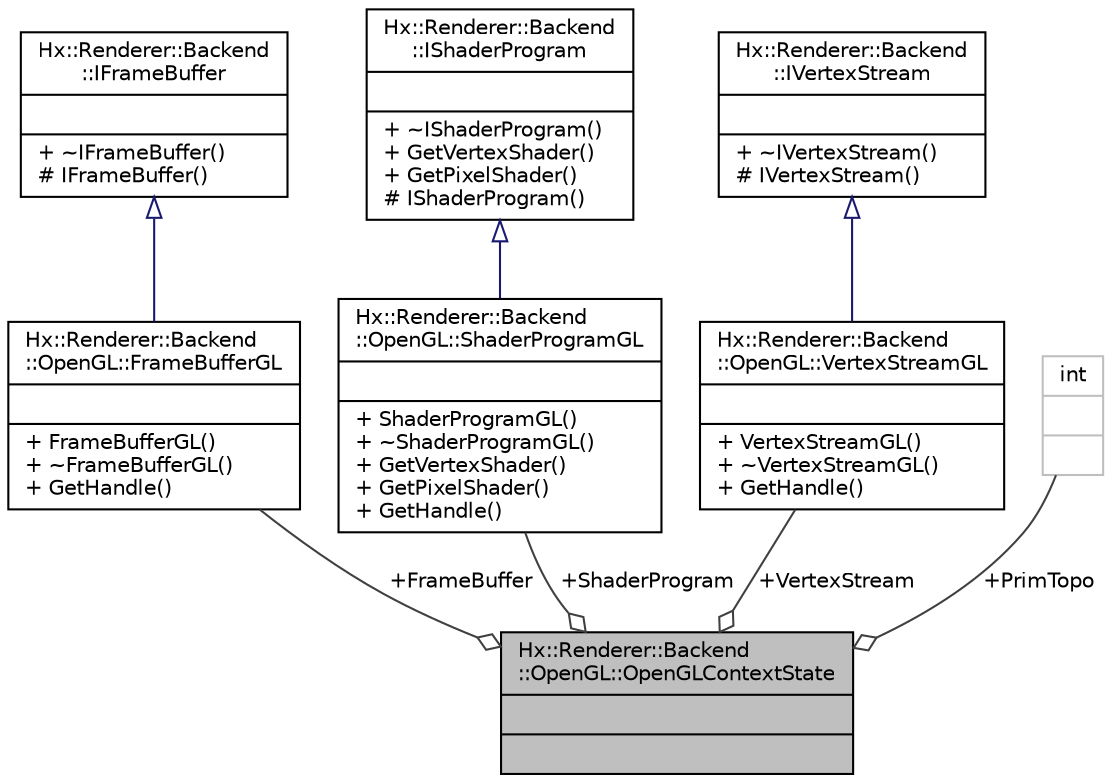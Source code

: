 digraph "Hx::Renderer::Backend::OpenGL::OpenGLContextState"
{
  edge [fontname="Helvetica",fontsize="10",labelfontname="Helvetica",labelfontsize="10"];
  node [fontname="Helvetica",fontsize="10",shape=record];
  Node1 [label="{Hx::Renderer::Backend\l::OpenGL::OpenGLContextState\n||}",height=0.2,width=0.4,color="black", fillcolor="grey75", style="filled", fontcolor="black"];
  Node2 -> Node1 [color="grey25",fontsize="10",style="solid",label=" +FrameBuffer" ,arrowhead="odiamond",fontname="Helvetica"];
  Node2 [label="{Hx::Renderer::Backend\l::OpenGL::FrameBufferGL\n||+ FrameBufferGL()\l+ ~FrameBufferGL()\l+ GetHandle()\l}",height=0.2,width=0.4,color="black", fillcolor="white", style="filled",URL="$classHx_1_1Renderer_1_1Backend_1_1OpenGL_1_1FrameBufferGL.html"];
  Node3 -> Node2 [dir="back",color="midnightblue",fontsize="10",style="solid",arrowtail="onormal",fontname="Helvetica"];
  Node3 [label="{Hx::Renderer::Backend\l::IFrameBuffer\n||+ ~IFrameBuffer()\l# IFrameBuffer()\l}",height=0.2,width=0.4,color="black", fillcolor="white", style="filled",URL="$structHx_1_1Renderer_1_1Backend_1_1IFrameBuffer.html"];
  Node4 -> Node1 [color="grey25",fontsize="10",style="solid",label=" +ShaderProgram" ,arrowhead="odiamond",fontname="Helvetica"];
  Node4 [label="{Hx::Renderer::Backend\l::OpenGL::ShaderProgramGL\n||+ ShaderProgramGL()\l+ ~ShaderProgramGL()\l+ GetVertexShader()\l+ GetPixelShader()\l+ GetHandle()\l}",height=0.2,width=0.4,color="black", fillcolor="white", style="filled",URL="$classHx_1_1Renderer_1_1Backend_1_1OpenGL_1_1ShaderProgramGL.html"];
  Node5 -> Node4 [dir="back",color="midnightblue",fontsize="10",style="solid",arrowtail="onormal",fontname="Helvetica"];
  Node5 [label="{Hx::Renderer::Backend\l::IShaderProgram\n||+ ~IShaderProgram()\l+ GetVertexShader()\l+ GetPixelShader()\l# IShaderProgram()\l}",height=0.2,width=0.4,color="black", fillcolor="white", style="filled",URL="$structHx_1_1Renderer_1_1Backend_1_1IShaderProgram.html"];
  Node6 -> Node1 [color="grey25",fontsize="10",style="solid",label=" +VertexStream" ,arrowhead="odiamond",fontname="Helvetica"];
  Node6 [label="{Hx::Renderer::Backend\l::OpenGL::VertexStreamGL\n||+ VertexStreamGL()\l+ ~VertexStreamGL()\l+ GetHandle()\l}",height=0.2,width=0.4,color="black", fillcolor="white", style="filled",URL="$classHx_1_1Renderer_1_1Backend_1_1OpenGL_1_1VertexStreamGL.html"];
  Node7 -> Node6 [dir="back",color="midnightblue",fontsize="10",style="solid",arrowtail="onormal",fontname="Helvetica"];
  Node7 [label="{Hx::Renderer::Backend\l::IVertexStream\n||+ ~IVertexStream()\l# IVertexStream()\l}",height=0.2,width=0.4,color="black", fillcolor="white", style="filled",URL="$structHx_1_1Renderer_1_1Backend_1_1IVertexStream.html"];
  Node8 -> Node1 [color="grey25",fontsize="10",style="solid",label=" +PrimTopo" ,arrowhead="odiamond",fontname="Helvetica"];
  Node8 [label="{int\n||}",height=0.2,width=0.4,color="grey75", fillcolor="white", style="filled"];
}

